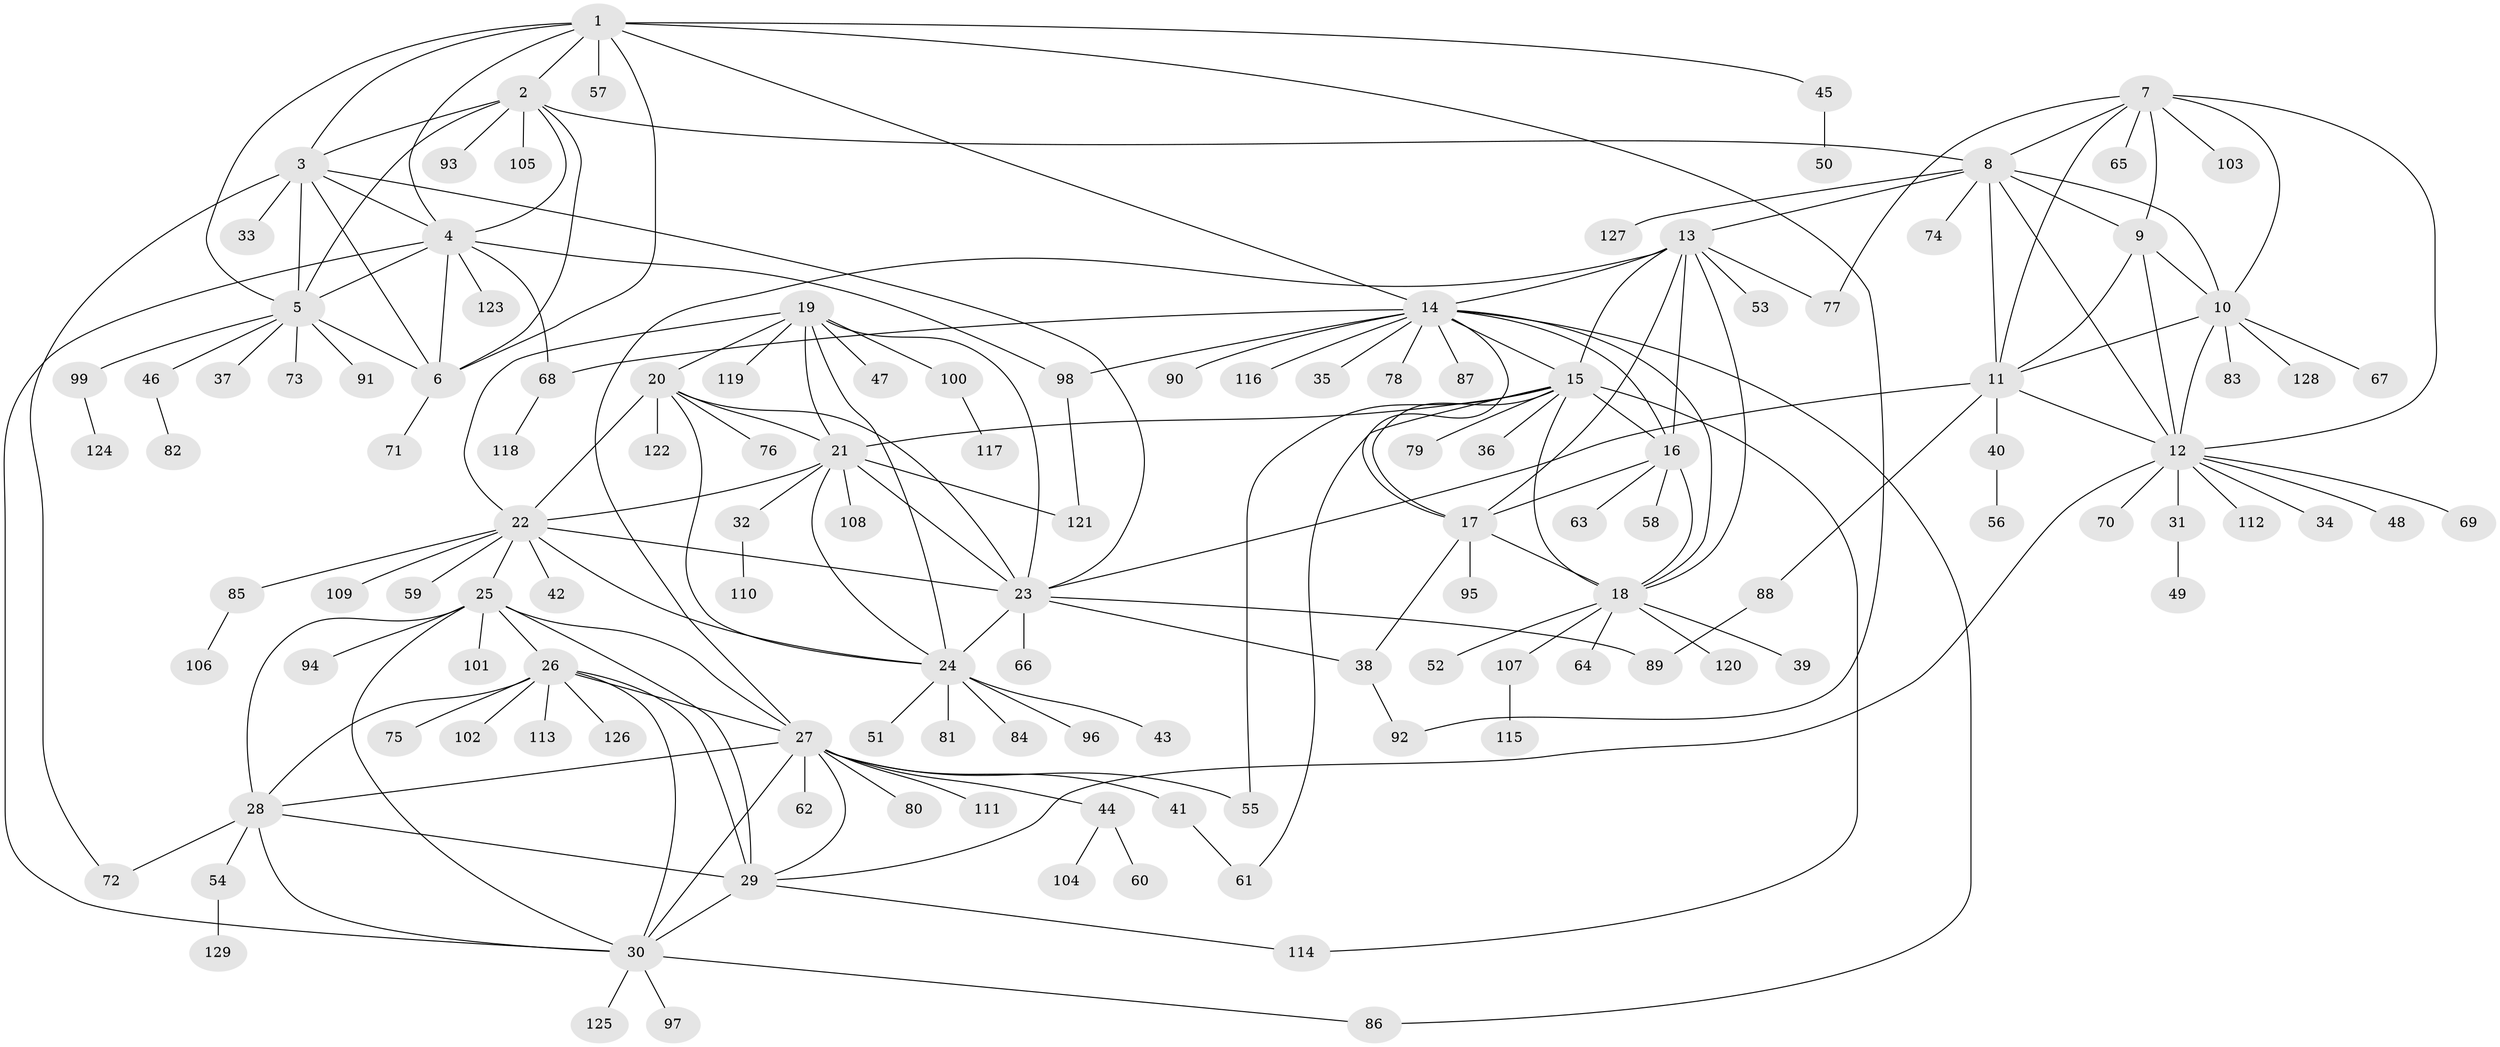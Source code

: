 // Generated by graph-tools (version 1.1) at 2025/11/02/27/25 16:11:36]
// undirected, 129 vertices, 196 edges
graph export_dot {
graph [start="1"]
  node [color=gray90,style=filled];
  1;
  2;
  3;
  4;
  5;
  6;
  7;
  8;
  9;
  10;
  11;
  12;
  13;
  14;
  15;
  16;
  17;
  18;
  19;
  20;
  21;
  22;
  23;
  24;
  25;
  26;
  27;
  28;
  29;
  30;
  31;
  32;
  33;
  34;
  35;
  36;
  37;
  38;
  39;
  40;
  41;
  42;
  43;
  44;
  45;
  46;
  47;
  48;
  49;
  50;
  51;
  52;
  53;
  54;
  55;
  56;
  57;
  58;
  59;
  60;
  61;
  62;
  63;
  64;
  65;
  66;
  67;
  68;
  69;
  70;
  71;
  72;
  73;
  74;
  75;
  76;
  77;
  78;
  79;
  80;
  81;
  82;
  83;
  84;
  85;
  86;
  87;
  88;
  89;
  90;
  91;
  92;
  93;
  94;
  95;
  96;
  97;
  98;
  99;
  100;
  101;
  102;
  103;
  104;
  105;
  106;
  107;
  108;
  109;
  110;
  111;
  112;
  113;
  114;
  115;
  116;
  117;
  118;
  119;
  120;
  121;
  122;
  123;
  124;
  125;
  126;
  127;
  128;
  129;
  1 -- 2;
  1 -- 3;
  1 -- 4;
  1 -- 5;
  1 -- 6;
  1 -- 14;
  1 -- 45;
  1 -- 57;
  1 -- 92;
  2 -- 3;
  2 -- 4;
  2 -- 5;
  2 -- 6;
  2 -- 8;
  2 -- 93;
  2 -- 105;
  3 -- 4;
  3 -- 5;
  3 -- 6;
  3 -- 23;
  3 -- 33;
  3 -- 72;
  4 -- 5;
  4 -- 6;
  4 -- 30;
  4 -- 68;
  4 -- 98;
  4 -- 123;
  5 -- 6;
  5 -- 37;
  5 -- 46;
  5 -- 73;
  5 -- 91;
  5 -- 99;
  6 -- 71;
  7 -- 8;
  7 -- 9;
  7 -- 10;
  7 -- 11;
  7 -- 12;
  7 -- 65;
  7 -- 77;
  7 -- 103;
  8 -- 9;
  8 -- 10;
  8 -- 11;
  8 -- 12;
  8 -- 13;
  8 -- 74;
  8 -- 127;
  9 -- 10;
  9 -- 11;
  9 -- 12;
  10 -- 11;
  10 -- 12;
  10 -- 67;
  10 -- 83;
  10 -- 128;
  11 -- 12;
  11 -- 23;
  11 -- 40;
  11 -- 88;
  12 -- 29;
  12 -- 31;
  12 -- 34;
  12 -- 48;
  12 -- 69;
  12 -- 70;
  12 -- 112;
  13 -- 14;
  13 -- 15;
  13 -- 16;
  13 -- 17;
  13 -- 18;
  13 -- 27;
  13 -- 53;
  13 -- 77;
  14 -- 15;
  14 -- 16;
  14 -- 17;
  14 -- 18;
  14 -- 35;
  14 -- 68;
  14 -- 78;
  14 -- 86;
  14 -- 87;
  14 -- 90;
  14 -- 98;
  14 -- 116;
  15 -- 16;
  15 -- 17;
  15 -- 18;
  15 -- 21;
  15 -- 36;
  15 -- 55;
  15 -- 61;
  15 -- 79;
  15 -- 114;
  16 -- 17;
  16 -- 18;
  16 -- 58;
  16 -- 63;
  17 -- 18;
  17 -- 38;
  17 -- 95;
  18 -- 39;
  18 -- 52;
  18 -- 64;
  18 -- 107;
  18 -- 120;
  19 -- 20;
  19 -- 21;
  19 -- 22;
  19 -- 23;
  19 -- 24;
  19 -- 47;
  19 -- 100;
  19 -- 119;
  20 -- 21;
  20 -- 22;
  20 -- 23;
  20 -- 24;
  20 -- 76;
  20 -- 122;
  21 -- 22;
  21 -- 23;
  21 -- 24;
  21 -- 32;
  21 -- 108;
  21 -- 121;
  22 -- 23;
  22 -- 24;
  22 -- 25;
  22 -- 42;
  22 -- 59;
  22 -- 85;
  22 -- 109;
  23 -- 24;
  23 -- 38;
  23 -- 66;
  23 -- 89;
  24 -- 43;
  24 -- 51;
  24 -- 81;
  24 -- 84;
  24 -- 96;
  25 -- 26;
  25 -- 27;
  25 -- 28;
  25 -- 29;
  25 -- 30;
  25 -- 94;
  25 -- 101;
  26 -- 27;
  26 -- 28;
  26 -- 29;
  26 -- 30;
  26 -- 75;
  26 -- 102;
  26 -- 113;
  26 -- 126;
  27 -- 28;
  27 -- 29;
  27 -- 30;
  27 -- 41;
  27 -- 44;
  27 -- 55;
  27 -- 62;
  27 -- 80;
  27 -- 111;
  28 -- 29;
  28 -- 30;
  28 -- 54;
  28 -- 72;
  29 -- 30;
  29 -- 114;
  30 -- 86;
  30 -- 97;
  30 -- 125;
  31 -- 49;
  32 -- 110;
  38 -- 92;
  40 -- 56;
  41 -- 61;
  44 -- 60;
  44 -- 104;
  45 -- 50;
  46 -- 82;
  54 -- 129;
  68 -- 118;
  85 -- 106;
  88 -- 89;
  98 -- 121;
  99 -- 124;
  100 -- 117;
  107 -- 115;
}
